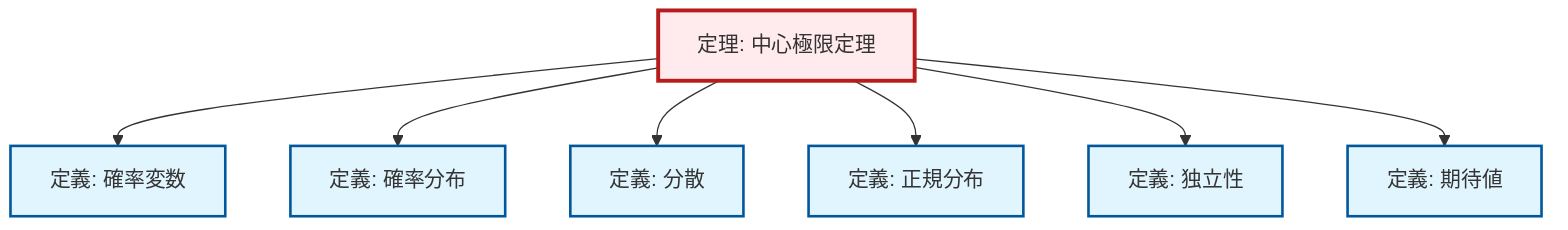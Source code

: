 graph TD
    classDef definition fill:#e1f5fe,stroke:#01579b,stroke-width:2px
    classDef theorem fill:#f3e5f5,stroke:#4a148c,stroke-width:2px
    classDef axiom fill:#fff3e0,stroke:#e65100,stroke-width:2px
    classDef example fill:#e8f5e9,stroke:#1b5e20,stroke-width:2px
    classDef current fill:#ffebee,stroke:#b71c1c,stroke-width:3px
    def-normal-distribution["定義: 正規分布"]:::definition
    def-independence["定義: 独立性"]:::definition
    def-expectation["定義: 期待値"]:::definition
    def-probability-distribution["定義: 確率分布"]:::definition
    thm-central-limit["定理: 中心極限定理"]:::theorem
    def-variance["定義: 分散"]:::definition
    def-random-variable["定義: 確率変数"]:::definition
    thm-central-limit --> def-random-variable
    thm-central-limit --> def-probability-distribution
    thm-central-limit --> def-variance
    thm-central-limit --> def-normal-distribution
    thm-central-limit --> def-independence
    thm-central-limit --> def-expectation
    class thm-central-limit current